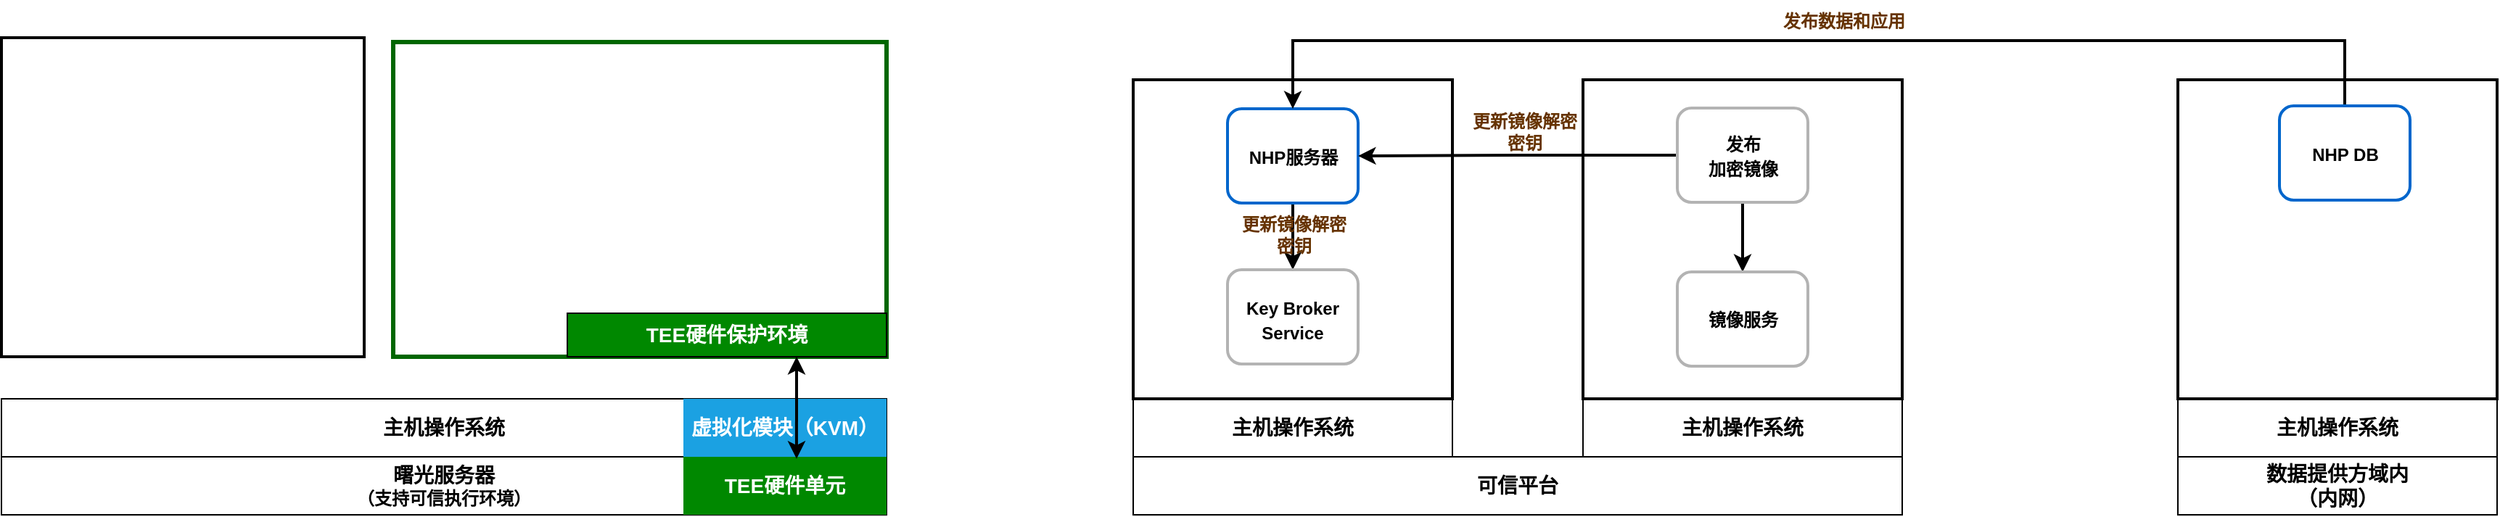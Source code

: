 <mxfile version="28.0.9" pages="2">
  <diagram name="产品框架设计" id="Nt4wIiLlnSs3tbjxzQVT">
    <mxGraphModel dx="848" dy="580" grid="1" gridSize="10" guides="1" tooltips="1" connect="1" arrows="1" fold="1" page="1" pageScale="1" pageWidth="2336" pageHeight="1654" math="0" shadow="0">
      <root>
        <mxCell id="0" />
        <mxCell id="1" parent="0" />
        <mxCell id="S7CaQPIEn7JZbbPNb9Kr-1" value="&lt;font style=&quot;font-size: 14px;&quot;&gt;&lt;b&gt;曙光服务器&lt;/b&gt;&lt;/font&gt;&lt;div&gt;&lt;font style=&quot;font-size: 12px;&quot;&gt;&lt;b&gt;（支持可信执行环境）&lt;/b&gt;&lt;/font&gt;&lt;/div&gt;" style="rounded=0;whiteSpace=wrap;html=1;fillColor=none;" parent="1" vertex="1">
          <mxGeometry x="90" y="697" width="610" height="40" as="geometry" />
        </mxCell>
        <mxCell id="S7CaQPIEn7JZbbPNb9Kr-2" value="&lt;span style=&quot;font-size: 14px;&quot;&gt;&lt;b&gt;主机操作系统&lt;/b&gt;&lt;/span&gt;" style="rounded=0;whiteSpace=wrap;html=1;fillColor=none;align=center;" parent="1" vertex="1">
          <mxGeometry x="90" y="657" width="610" height="40" as="geometry" />
        </mxCell>
        <mxCell id="sAuVCd9SCb6oK_chuftu-2" value="" style="rounded=0;whiteSpace=wrap;html=1;fillColor=none;strokeColor=#006600;strokeWidth=3;" parent="1" vertex="1">
          <mxGeometry x="360" y="411" width="340" height="217" as="geometry" />
        </mxCell>
        <mxCell id="sAuVCd9SCb6oK_chuftu-3" value="&lt;span style=&quot;font-size: 14px;&quot;&gt;&lt;b&gt;&lt;font style=&quot;color: rgb(255, 255, 255);&quot;&gt;TEE硬件保护环境&lt;/font&gt;&lt;/b&gt;&lt;/span&gt;" style="rounded=0;whiteSpace=wrap;html=1;fillColor=#008800;" parent="1" vertex="1">
          <mxGeometry x="480" y="598" width="220" height="30" as="geometry" />
        </mxCell>
        <mxCell id="WrHtqx_JnAegKuw27bFA-1" value="&lt;span style=&quot;font-size: 14px;&quot;&gt;&lt;b&gt;可信平台&lt;/b&gt;&lt;/span&gt;" style="rounded=0;whiteSpace=wrap;html=1;fillColor=none;" parent="1" vertex="1">
          <mxGeometry x="870" y="697" width="530" height="40" as="geometry" />
        </mxCell>
        <mxCell id="WrHtqx_JnAegKuw27bFA-2" value="&lt;b style=&quot;font-size: 14px;&quot;&gt;主机操作系统&lt;/b&gt;" style="rounded=0;whiteSpace=wrap;html=1;fillColor=none;" parent="1" vertex="1">
          <mxGeometry x="870" y="657" width="220" height="40" as="geometry" />
        </mxCell>
        <mxCell id="WrHtqx_JnAegKuw27bFA-3" value="" style="rounded=0;whiteSpace=wrap;html=1;strokeWidth=2;fillColor=none;align=center;" parent="1" vertex="1">
          <mxGeometry x="870" y="437" width="220" height="220" as="geometry" />
        </mxCell>
        <mxCell id="WrHtqx_JnAegKuw27bFA-31" style="edgeStyle=orthogonalEdgeStyle;rounded=0;orthogonalLoop=1;jettySize=auto;html=1;exitX=0.5;exitY=1;exitDx=0;exitDy=0;entryX=0.5;entryY=0;entryDx=0;entryDy=0;strokeWidth=2;" parent="1" source="WrHtqx_JnAegKuw27bFA-6" target="WrHtqx_JnAegKuw27bFA-8" edge="1">
          <mxGeometry relative="1" as="geometry" />
        </mxCell>
        <mxCell id="WrHtqx_JnAegKuw27bFA-6" value="" style="rounded=1;whiteSpace=wrap;html=1;strokeWidth=2;fillColor=none;align=center;strokeColor=#0066CC;" parent="1" vertex="1">
          <mxGeometry x="935" y="457" width="90" height="65" as="geometry" />
        </mxCell>
        <mxCell id="WrHtqx_JnAegKuw27bFA-7" value="&lt;b&gt;&lt;font style=&quot;font-size: 12px;&quot;&gt;NHP服务器&lt;/font&gt;&lt;/b&gt;" style="text;html=1;align=center;verticalAlign=middle;whiteSpace=wrap;rounded=1;fontSize=14;" parent="1" vertex="1">
          <mxGeometry x="942.5" y="475" width="75" height="30" as="geometry" />
        </mxCell>
        <mxCell id="WrHtqx_JnAegKuw27bFA-8" value="" style="rounded=1;whiteSpace=wrap;html=1;strokeWidth=2;fillColor=none;align=center;strokeColor=#B3B3B3;" parent="1" vertex="1">
          <mxGeometry x="935.0" y="568" width="90" height="65" as="geometry" />
        </mxCell>
        <mxCell id="WrHtqx_JnAegKuw27bFA-9" value="&lt;b&gt;&lt;font style=&quot;font-size: 12px;&quot;&gt;Key Broker Service&lt;/font&gt;&lt;/b&gt;" style="text;html=1;align=center;verticalAlign=middle;whiteSpace=wrap;rounded=1;fontSize=14;" parent="1" vertex="1">
          <mxGeometry x="945" y="587" width="70" height="30" as="geometry" />
        </mxCell>
        <mxCell id="WrHtqx_JnAegKuw27bFA-10" value="&lt;b style=&quot;font-size: 14px;&quot;&gt;主机操作系统&lt;/b&gt;" style="rounded=0;whiteSpace=wrap;html=1;fillColor=none;" parent="1" vertex="1">
          <mxGeometry x="1180" y="657" width="220" height="40" as="geometry" />
        </mxCell>
        <mxCell id="WrHtqx_JnAegKuw27bFA-11" value="" style="rounded=0;whiteSpace=wrap;html=1;strokeWidth=2;fillColor=none;align=center;" parent="1" vertex="1">
          <mxGeometry x="1180" y="437" width="220" height="220" as="geometry" />
        </mxCell>
        <mxCell id="WrHtqx_JnAegKuw27bFA-21" style="edgeStyle=orthogonalEdgeStyle;rounded=0;orthogonalLoop=1;jettySize=auto;html=1;exitX=0;exitY=0.5;exitDx=0;exitDy=0;entryX=1;entryY=0.5;entryDx=0;entryDy=0;strokeWidth=2;" parent="1" source="WrHtqx_JnAegKuw27bFA-12" target="WrHtqx_JnAegKuw27bFA-6" edge="1">
          <mxGeometry relative="1" as="geometry" />
        </mxCell>
        <mxCell id="WrHtqx_JnAegKuw27bFA-35" style="edgeStyle=orthogonalEdgeStyle;rounded=0;orthogonalLoop=1;jettySize=auto;html=1;exitX=0.5;exitY=1;exitDx=0;exitDy=0;strokeWidth=2;" parent="1" source="WrHtqx_JnAegKuw27bFA-12" target="WrHtqx_JnAegKuw27bFA-33" edge="1">
          <mxGeometry relative="1" as="geometry" />
        </mxCell>
        <mxCell id="WrHtqx_JnAegKuw27bFA-12" value="" style="rounded=1;whiteSpace=wrap;html=1;strokeWidth=2;fillColor=none;align=center;strokeColor=#B3B3B3;" parent="1" vertex="1">
          <mxGeometry x="1245.0" y="456.5" width="90" height="65" as="geometry" />
        </mxCell>
        <mxCell id="WrHtqx_JnAegKuw27bFA-13" value="&lt;span style=&quot;font-size: 12px;&quot;&gt;&lt;b&gt;发布&lt;/b&gt;&lt;/span&gt;&lt;div&gt;&lt;span style=&quot;font-size: 12px;&quot;&gt;&lt;b&gt;加密镜像&lt;/b&gt;&lt;/span&gt;&lt;/div&gt;" style="text;html=1;align=center;verticalAlign=middle;whiteSpace=wrap;rounded=1;fontSize=14;" parent="1" vertex="1">
          <mxGeometry x="1252.5" y="474" width="75" height="30" as="geometry" />
        </mxCell>
        <mxCell id="WrHtqx_JnAegKuw27bFA-22" value="&lt;font style=&quot;font-size: 12px; color: rgb(102, 51, 0);&quot;&gt;&lt;b style=&quot;&quot;&gt;更新镜像解密密钥&lt;/b&gt;&lt;/font&gt;" style="text;html=1;align=center;verticalAlign=middle;whiteSpace=wrap;rounded=0;" parent="1" vertex="1">
          <mxGeometry x="1100" y="458" width="80" height="30" as="geometry" />
        </mxCell>
        <mxCell id="WrHtqx_JnAegKuw27bFA-24" value="&lt;span style=&quot;font-size: 14px;&quot;&gt;&lt;b&gt;数据提供方域内&lt;/b&gt;&lt;/span&gt;&lt;div&gt;&lt;span style=&quot;font-size: 14px;&quot;&gt;&lt;b&gt;（内网）&lt;/b&gt;&lt;/span&gt;&lt;/div&gt;" style="rounded=0;whiteSpace=wrap;html=1;fillColor=none;" parent="1" vertex="1">
          <mxGeometry x="1590" y="697" width="220" height="40" as="geometry" />
        </mxCell>
        <mxCell id="WrHtqx_JnAegKuw27bFA-25" value="&lt;b style=&quot;font-size: 14px;&quot;&gt;主机操作系统&lt;/b&gt;" style="rounded=0;whiteSpace=wrap;html=1;fillColor=none;" parent="1" vertex="1">
          <mxGeometry x="1590" y="657" width="220" height="40" as="geometry" />
        </mxCell>
        <mxCell id="WrHtqx_JnAegKuw27bFA-26" value="" style="rounded=0;whiteSpace=wrap;html=1;strokeWidth=2;fillColor=none;align=center;" parent="1" vertex="1">
          <mxGeometry x="1590" y="437" width="220" height="220" as="geometry" />
        </mxCell>
        <mxCell id="WrHtqx_JnAegKuw27bFA-29" style="edgeStyle=orthogonalEdgeStyle;rounded=0;orthogonalLoop=1;jettySize=auto;html=1;exitX=0.5;exitY=0;exitDx=0;exitDy=0;entryX=0.5;entryY=0;entryDx=0;entryDy=0;strokeWidth=2;" parent="1" source="WrHtqx_JnAegKuw27bFA-27" target="WrHtqx_JnAegKuw27bFA-6" edge="1">
          <mxGeometry relative="1" as="geometry">
            <Array as="points">
              <mxPoint x="1705" y="410" />
              <mxPoint x="980" y="410" />
            </Array>
          </mxGeometry>
        </mxCell>
        <mxCell id="WrHtqx_JnAegKuw27bFA-27" value="" style="rounded=1;whiteSpace=wrap;html=1;strokeWidth=2;fillColor=none;align=center;strokeColor=#0066CC;" parent="1" vertex="1">
          <mxGeometry x="1660" y="455" width="90" height="65" as="geometry" />
        </mxCell>
        <mxCell id="WrHtqx_JnAegKuw27bFA-28" value="&lt;b&gt;&lt;font style=&quot;font-size: 12px;&quot;&gt;NHP DB&lt;/font&gt;&lt;/b&gt;" style="text;html=1;align=center;verticalAlign=middle;whiteSpace=wrap;rounded=1;fontSize=14;" parent="1" vertex="1">
          <mxGeometry x="1667.5" y="473" width="75" height="30" as="geometry" />
        </mxCell>
        <mxCell id="WrHtqx_JnAegKuw27bFA-30" value="&lt;font style=&quot;font-size: 12px; color: rgb(102, 51, 0);&quot;&gt;&lt;b style=&quot;&quot;&gt;发布数据和应用&lt;/b&gt;&lt;/font&gt;" style="text;html=1;align=center;verticalAlign=middle;whiteSpace=wrap;rounded=0;" parent="1" vertex="1">
          <mxGeometry x="1300" y="382" width="120" height="30" as="geometry" />
        </mxCell>
        <mxCell id="WrHtqx_JnAegKuw27bFA-32" value="&lt;font style=&quot;font-size: 12px; color: rgb(102, 51, 0);&quot;&gt;&lt;b style=&quot;&quot;&gt;更新镜像解密密钥&lt;/b&gt;&lt;/font&gt;" style="text;html=1;align=center;verticalAlign=middle;whiteSpace=wrap;rounded=0;" parent="1" vertex="1">
          <mxGeometry x="941" y="529" width="80" height="30" as="geometry" />
        </mxCell>
        <mxCell id="WrHtqx_JnAegKuw27bFA-33" value="" style="rounded=1;whiteSpace=wrap;html=1;strokeWidth=2;fillColor=none;align=center;strokeColor=#B3B3B3;" parent="1" vertex="1">
          <mxGeometry x="1245" y="569.5" width="90" height="65" as="geometry" />
        </mxCell>
        <mxCell id="WrHtqx_JnAegKuw27bFA-34" value="&lt;span style=&quot;font-size: 12px;&quot;&gt;&lt;b&gt;镜像服务&lt;/b&gt;&lt;/span&gt;" style="text;html=1;align=center;verticalAlign=middle;whiteSpace=wrap;rounded=1;fontSize=14;" parent="1" vertex="1">
          <mxGeometry x="1252.5" y="587" width="75" height="30" as="geometry" />
        </mxCell>
        <mxCell id="6iE0ftHD6iMxIwnmD9MB-3" value="&lt;span style=&quot;font-size: 14px;&quot;&gt;&lt;b&gt;&lt;font style=&quot;color: rgb(255, 255, 255);&quot;&gt;虚拟化模块（KVM）&lt;/font&gt;&lt;/b&gt;&lt;/span&gt;" style="rounded=0;whiteSpace=wrap;html=1;fillColor=#1ba1e2;strokeColor=none;fontColor=#ffffff;" vertex="1" parent="1">
          <mxGeometry x="560" y="657" width="140" height="40" as="geometry" />
        </mxCell>
        <mxCell id="6iE0ftHD6iMxIwnmD9MB-1" value="&lt;span style=&quot;font-size: 14px;&quot;&gt;&lt;b&gt;&lt;font style=&quot;color: rgb(255, 255, 255);&quot;&gt;TEE硬件单元&lt;/font&gt;&lt;/b&gt;&lt;/span&gt;" style="rounded=0;whiteSpace=wrap;html=1;fillColor=#008800;strokeColor=none;" vertex="1" parent="1">
          <mxGeometry x="560" y="697" width="140" height="40" as="geometry" />
        </mxCell>
        <mxCell id="6iE0ftHD6iMxIwnmD9MB-4" value="" style="rounded=0;whiteSpace=wrap;html=1;strokeWidth=2;fillColor=none;align=center;" vertex="1" parent="1">
          <mxGeometry x="90" y="408" width="250" height="220" as="geometry" />
        </mxCell>
        <mxCell id="6iE0ftHD6iMxIwnmD9MB-5" style="edgeStyle=orthogonalEdgeStyle;rounded=0;orthogonalLoop=1;jettySize=auto;html=1;exitX=0.75;exitY=1;exitDx=0;exitDy=0;entryX=0.607;entryY=1.033;entryDx=0;entryDy=0;entryPerimeter=0;startArrow=classic;startFill=1;strokeWidth=2;" edge="1" parent="1">
          <mxGeometry relative="1" as="geometry">
            <mxPoint x="638" y="628" as="sourcePoint" />
            <mxPoint x="637.98" y="698.32" as="targetPoint" />
          </mxGeometry>
        </mxCell>
      </root>
    </mxGraphModel>
  </diagram>
  <diagram id="14Hqi9YjKMkqPkyzupwF" name="流式模式">
    <mxGraphModel dx="1828" dy="1007" grid="1" gridSize="10" guides="1" tooltips="1" connect="1" arrows="1" fold="1" page="1" pageScale="1" pageWidth="2336" pageHeight="1654" math="0" shadow="0">
      <root>
        <mxCell id="0" />
        <mxCell id="1" parent="0" />
        <mxCell id="Lb3zixG9pCVU4IMjHZwH-1" value="" style="rounded=0;whiteSpace=wrap;html=1;strokeWidth=1;fillColor=none;align=center;" parent="1" vertex="1">
          <mxGeometry x="1530" y="540" width="300" height="340" as="geometry" />
        </mxCell>
        <mxCell id="Lb3zixG9pCVU4IMjHZwH-2" value="&lt;b&gt;NHP数据经纪件&lt;/b&gt;" style="text;html=1;align=center;verticalAlign=middle;whiteSpace=wrap;rounded=0;fontSize=14;" parent="1" vertex="1">
          <mxGeometry x="1625" y="560" width="110" height="30" as="geometry" />
        </mxCell>
        <mxCell id="Lb3zixG9pCVU4IMjHZwH-3" value="" style="rounded=0;whiteSpace=wrap;html=1;strokeWidth=1;fillColor=none;align=center;" parent="1" vertex="1">
          <mxGeometry x="730" y="540" width="300" height="340" as="geometry" />
        </mxCell>
        <mxCell id="Lb3zixG9pCVU4IMjHZwH-4" value="&lt;b&gt;NHP代理&lt;/b&gt;" style="text;html=1;align=center;verticalAlign=middle;whiteSpace=wrap;rounded=0;fontSize=14;" parent="1" vertex="1">
          <mxGeometry x="825" y="560" width="110" height="30" as="geometry" />
        </mxCell>
        <mxCell id="HK3tHOD_aIXclgFx9gpc-1" value="" style="group" vertex="1" connectable="0" parent="1">
          <mxGeometry x="2000" y="760" width="180" height="40" as="geometry" />
        </mxCell>
        <mxCell id="HK3tHOD_aIXclgFx9gpc-2" value="" style="rounded=0;whiteSpace=wrap;html=1;strokeWidth=1;fillColor=none;align=center;" vertex="1" parent="HK3tHOD_aIXclgFx9gpc-1">
          <mxGeometry width="180" height="40" as="geometry" />
        </mxCell>
        <mxCell id="HK3tHOD_aIXclgFx9gpc-3" value="目标资源&lt;div&gt;&lt;b&gt;（tcp://10.150.12.12:1000）&lt;/b&gt;&lt;/div&gt;" style="text;html=1;align=center;verticalAlign=middle;whiteSpace=wrap;rounded=0;" vertex="1" parent="HK3tHOD_aIXclgFx9gpc-1">
          <mxGeometry x="49.89" y="8" width="80.11" height="24" as="geometry" />
        </mxCell>
        <mxCell id="HK3tHOD_aIXclgFx9gpc-9" style="edgeStyle=orthogonalEdgeStyle;rounded=0;orthogonalLoop=1;jettySize=auto;html=1;exitX=1;exitY=0.5;exitDx=0;exitDy=0;entryX=0;entryY=0.5;entryDx=0;entryDy=0;startArrow=classic;startFill=1;" edge="1" parent="1" source="HK3tHOD_aIXclgFx9gpc-14" target="HK3tHOD_aIXclgFx9gpc-2">
          <mxGeometry relative="1" as="geometry" />
        </mxCell>
        <mxCell id="HK3tHOD_aIXclgFx9gpc-5" value="目标资源访问代理&lt;div&gt;（&lt;b&gt;TCP/UDP&lt;/b&gt;）&lt;/div&gt;" style="rounded=1;whiteSpace=wrap;html=1;fillColor=none;arcSize=48;absoluteArcSize=0;" vertex="1" parent="1">
          <mxGeometry x="1630" y="760" width="120" height="40" as="geometry" />
        </mxCell>
        <mxCell id="HK3tHOD_aIXclgFx9gpc-10" style="edgeStyle=orthogonalEdgeStyle;rounded=0;orthogonalLoop=1;jettySize=auto;html=1;exitX=0.5;exitY=1;exitDx=0;exitDy=0;startArrow=classic;startFill=1;" edge="1" parent="1" source="HK3tHOD_aIXclgFx9gpc-6" target="HK3tHOD_aIXclgFx9gpc-7">
          <mxGeometry relative="1" as="geometry" />
        </mxCell>
        <mxCell id="HK3tHOD_aIXclgFx9gpc-6" value="访问目标资源" style="rounded=1;whiteSpace=wrap;html=1;fillColor=none;arcSize=48;absoluteArcSize=0;" vertex="1" parent="1">
          <mxGeometry x="820" y="640" width="120" height="40" as="geometry" />
        </mxCell>
        <mxCell id="HK3tHOD_aIXclgFx9gpc-8" style="edgeStyle=orthogonalEdgeStyle;rounded=0;orthogonalLoop=1;jettySize=auto;html=1;exitX=1;exitY=0.5;exitDx=0;exitDy=0;entryX=0;entryY=0.5;entryDx=0;entryDy=0;startArrow=classic;startFill=1;strokeWidth=2;" edge="1" parent="1" source="HK3tHOD_aIXclgFx9gpc-11" target="HK3tHOD_aIXclgFx9gpc-5">
          <mxGeometry relative="1" as="geometry" />
        </mxCell>
        <mxCell id="HK3tHOD_aIXclgFx9gpc-7" value="目标资源访问代理&lt;div&gt;（&lt;b&gt;TCP/UDP&lt;/b&gt;）&lt;/div&gt;" style="rounded=1;whiteSpace=wrap;html=1;fillColor=none;arcSize=48;absoluteArcSize=0;" vertex="1" parent="1">
          <mxGeometry x="820" y="760" width="120" height="40" as="geometry" />
        </mxCell>
        <mxCell id="HK3tHOD_aIXclgFx9gpc-12" value="" style="edgeStyle=orthogonalEdgeStyle;rounded=0;orthogonalLoop=1;jettySize=auto;html=1;exitX=1;exitY=0.5;exitDx=0;exitDy=0;entryX=0;entryY=0.5;entryDx=0;entryDy=0;startArrow=classic;startFill=1;strokeWidth=2;" edge="1" parent="1" source="HK3tHOD_aIXclgFx9gpc-7" target="HK3tHOD_aIXclgFx9gpc-11">
          <mxGeometry relative="1" as="geometry">
            <mxPoint x="940" y="780" as="sourcePoint" />
            <mxPoint x="1630" y="780" as="targetPoint" />
          </mxGeometry>
        </mxCell>
        <mxCell id="HK3tHOD_aIXclgFx9gpc-11" value="&lt;font style=&quot;font-size: 12px;&quot;&gt;&lt;span style=&quot;&quot;&gt;DHP加密隧道&lt;/span&gt;&lt;/font&gt;" style="text;html=1;align=center;verticalAlign=middle;whiteSpace=wrap;rounded=0;fontStyle=1" vertex="1" parent="1">
          <mxGeometry x="1200" y="765" width="120" height="30" as="geometry" />
        </mxCell>
        <mxCell id="HK3tHOD_aIXclgFx9gpc-13" value="&lt;font style=&quot;font-size: 12px;&quot;&gt;&lt;b style=&quot;&quot;&gt;TCP/UDP转发&lt;/b&gt;&lt;/font&gt;" style="text;html=1;align=center;verticalAlign=middle;whiteSpace=wrap;rounded=0;" vertex="1" parent="1">
          <mxGeometry x="838" y="710" width="90" height="30" as="geometry" />
        </mxCell>
        <mxCell id="HK3tHOD_aIXclgFx9gpc-15" value="" style="edgeStyle=orthogonalEdgeStyle;rounded=0;orthogonalLoop=1;jettySize=auto;html=1;exitX=1;exitY=0.5;exitDx=0;exitDy=0;entryX=0;entryY=0.5;entryDx=0;entryDy=0;startArrow=classic;startFill=1;" edge="1" parent="1" source="HK3tHOD_aIXclgFx9gpc-5" target="HK3tHOD_aIXclgFx9gpc-14">
          <mxGeometry relative="1" as="geometry">
            <mxPoint x="1750" y="780" as="sourcePoint" />
            <mxPoint x="2000" y="780" as="targetPoint" />
          </mxGeometry>
        </mxCell>
        <mxCell id="HK3tHOD_aIXclgFx9gpc-14" value="&lt;font style=&quot;font-size: 12px;&quot;&gt;&lt;b style=&quot;&quot;&gt;TCP/UDP转发&lt;/b&gt;&lt;/font&gt;" style="text;html=1;align=center;verticalAlign=middle;whiteSpace=wrap;rounded=0;" vertex="1" parent="1">
          <mxGeometry x="1850" y="765" width="90" height="30" as="geometry" />
        </mxCell>
        <mxCell id="HK3tHOD_aIXclgFx9gpc-16" value="" style="group" vertex="1" connectable="0" parent="1">
          <mxGeometry x="1183" y="704" width="330" height="40" as="geometry" />
        </mxCell>
        <mxCell id="HK3tHOD_aIXclgFx9gpc-19" style="edgeStyle=orthogonalEdgeStyle;rounded=0;orthogonalLoop=1;jettySize=auto;html=1;exitX=1;exitY=0.5;exitDx=0;exitDy=0;" edge="1" parent="HK3tHOD_aIXclgFx9gpc-16" source="HK3tHOD_aIXclgFx9gpc-21">
          <mxGeometry relative="1" as="geometry">
            <mxPoint x="620" y="80" as="targetPoint" />
          </mxGeometry>
        </mxCell>
        <mxCell id="HK3tHOD_aIXclgFx9gpc-17" value="" style="rounded=0;whiteSpace=wrap;html=1;strokeWidth=1;fillColor=none;align=center;" vertex="1" parent="HK3tHOD_aIXclgFx9gpc-16">
          <mxGeometry width="180" height="40" as="geometry" />
        </mxCell>
        <mxCell id="HK3tHOD_aIXclgFx9gpc-18" value="目标资源&lt;div&gt;&lt;b&gt;（tcp://10.150.12.12:1000）&lt;/b&gt;&lt;/div&gt;" style="text;html=1;align=center;verticalAlign=middle;whiteSpace=wrap;rounded=0;" vertex="1" parent="HK3tHOD_aIXclgFx9gpc-16">
          <mxGeometry x="49.89" y="8" width="80.11" height="24" as="geometry" />
        </mxCell>
        <mxCell id="HK3tHOD_aIXclgFx9gpc-21" value="&lt;b&gt;配置数据面&lt;/b&gt;" style="text;html=1;align=center;verticalAlign=middle;whiteSpace=wrap;rounded=0;" vertex="1" parent="HK3tHOD_aIXclgFx9gpc-16">
          <mxGeometry x="260" y="5" width="70" height="30" as="geometry" />
        </mxCell>
        <mxCell id="HK3tHOD_aIXclgFx9gpc-22" value="" style="edgeStyle=orthogonalEdgeStyle;rounded=0;orthogonalLoop=1;jettySize=auto;html=1;exitX=1;exitY=0.5;exitDx=0;exitDy=0;" edge="1" parent="HK3tHOD_aIXclgFx9gpc-16" source="HK3tHOD_aIXclgFx9gpc-17" target="HK3tHOD_aIXclgFx9gpc-21">
          <mxGeometry relative="1" as="geometry">
            <mxPoint x="1800" y="784" as="targetPoint" />
            <mxPoint x="1360" y="724" as="sourcePoint" />
          </mxGeometry>
        </mxCell>
        <mxCell id="HK3tHOD_aIXclgFx9gpc-20" style="edgeStyle=orthogonalEdgeStyle;rounded=0;orthogonalLoop=1;jettySize=auto;html=1;exitX=0;exitY=0.5;exitDx=0;exitDy=0;entryX=1;entryY=0.5;entryDx=0;entryDy=0;" edge="1" parent="1" source="HK3tHOD_aIXclgFx9gpc-23" target="HK3tHOD_aIXclgFx9gpc-13">
          <mxGeometry relative="1" as="geometry">
            <mxPoint x="980.0" y="780" as="targetPoint" />
          </mxGeometry>
        </mxCell>
        <mxCell id="HK3tHOD_aIXclgFx9gpc-24" value="" style="edgeStyle=orthogonalEdgeStyle;rounded=0;orthogonalLoop=1;jettySize=auto;html=1;exitX=0;exitY=0.5;exitDx=0;exitDy=0;entryX=1;entryY=0.5;entryDx=0;entryDy=0;" edge="1" parent="1" source="HK3tHOD_aIXclgFx9gpc-17" target="HK3tHOD_aIXclgFx9gpc-23">
          <mxGeometry relative="1" as="geometry">
            <mxPoint x="928" y="725" as="targetPoint" />
            <mxPoint x="1180" y="724" as="sourcePoint" />
          </mxGeometry>
        </mxCell>
        <mxCell id="HK3tHOD_aIXclgFx9gpc-23" value="&lt;b&gt;配置数据面&lt;/b&gt;" style="text;html=1;align=center;verticalAlign=middle;whiteSpace=wrap;rounded=0;" vertex="1" parent="1">
          <mxGeometry x="1060" y="709" width="70" height="30" as="geometry" />
        </mxCell>
      </root>
    </mxGraphModel>
  </diagram>
</mxfile>
